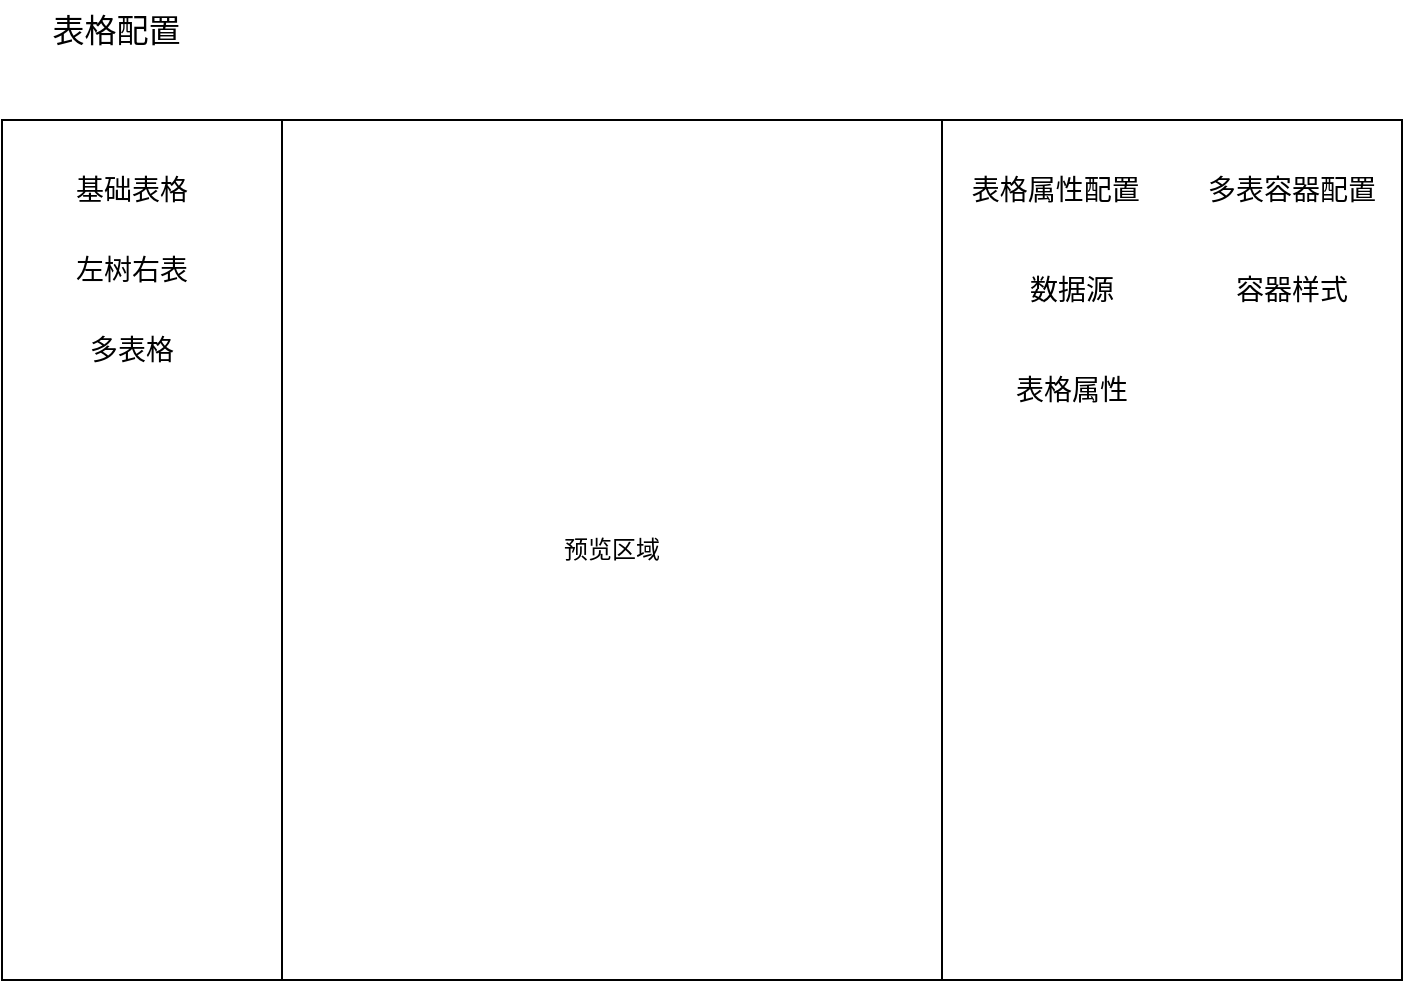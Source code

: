 <mxfile version="24.8.6">
  <diagram name="第 1 页" id="GO4z1VOSectx1QQytoYi">
    <mxGraphModel dx="954" dy="498" grid="1" gridSize="10" guides="1" tooltips="1" connect="1" arrows="1" fold="1" page="1" pageScale="1" pageWidth="827" pageHeight="1169" math="0" shadow="0">
      <root>
        <mxCell id="0" />
        <mxCell id="1" parent="0" />
        <mxCell id="UsQ-dz7IewnTj5VZ0Gpj-10" value="" style="rounded=0;whiteSpace=wrap;html=1;" vertex="1" parent="1">
          <mxGeometry x="250" y="150" width="660" height="430" as="geometry" />
        </mxCell>
        <mxCell id="UsQ-dz7IewnTj5VZ0Gpj-13" value="&amp;nbsp;表格配置" style="text;strokeColor=none;align=center;fillColor=none;html=1;verticalAlign=middle;whiteSpace=wrap;rounded=0;fontSize=16;" vertex="1" parent="1">
          <mxGeometry x="210" y="90" width="110" height="30" as="geometry" />
        </mxCell>
        <mxCell id="UsQ-dz7IewnTj5VZ0Gpj-14" value="" style="rounded=0;whiteSpace=wrap;html=1;" vertex="1" parent="1">
          <mxGeometry x="210" y="150" width="140" height="430" as="geometry" />
        </mxCell>
        <mxCell id="UsQ-dz7IewnTj5VZ0Gpj-15" value="基础表格" style="text;strokeColor=none;align=center;fillColor=none;html=1;verticalAlign=middle;whiteSpace=wrap;rounded=0;fontSize=14;" vertex="1" parent="1">
          <mxGeometry x="220" y="170" width="110" height="30" as="geometry" />
        </mxCell>
        <mxCell id="UsQ-dz7IewnTj5VZ0Gpj-16" value="左树右表" style="text;strokeColor=none;align=center;fillColor=none;html=1;verticalAlign=middle;whiteSpace=wrap;rounded=0;fontSize=14;" vertex="1" parent="1">
          <mxGeometry x="220" y="210" width="110" height="30" as="geometry" />
        </mxCell>
        <mxCell id="UsQ-dz7IewnTj5VZ0Gpj-17" value="多表格" style="text;strokeColor=none;align=center;fillColor=none;html=1;verticalAlign=middle;whiteSpace=wrap;rounded=0;fontSize=14;" vertex="1" parent="1">
          <mxGeometry x="220" y="250" width="110" height="30" as="geometry" />
        </mxCell>
        <mxCell id="UsQ-dz7IewnTj5VZ0Gpj-18" value="预览区域" style="rounded=0;whiteSpace=wrap;html=1;" vertex="1" parent="1">
          <mxGeometry x="350" y="150" width="330" height="430" as="geometry" />
        </mxCell>
        <mxCell id="UsQ-dz7IewnTj5VZ0Gpj-19" value="&amp;nbsp;表格属性配置" style="text;strokeColor=none;align=center;fillColor=none;html=1;verticalAlign=middle;whiteSpace=wrap;rounded=0;fontSize=14;" vertex="1" parent="1">
          <mxGeometry x="680" y="170" width="110" height="30" as="geometry" />
        </mxCell>
        <mxCell id="UsQ-dz7IewnTj5VZ0Gpj-20" value="多表容器配置" style="text;strokeColor=none;align=center;fillColor=none;html=1;verticalAlign=middle;whiteSpace=wrap;rounded=0;fontSize=14;" vertex="1" parent="1">
          <mxGeometry x="800" y="170" width="110" height="30" as="geometry" />
        </mxCell>
        <mxCell id="UsQ-dz7IewnTj5VZ0Gpj-21" value="数据源" style="text;strokeColor=none;align=center;fillColor=none;html=1;verticalAlign=middle;whiteSpace=wrap;rounded=0;fontSize=14;" vertex="1" parent="1">
          <mxGeometry x="690" y="220" width="110" height="30" as="geometry" />
        </mxCell>
        <mxCell id="UsQ-dz7IewnTj5VZ0Gpj-22" value="表格属性" style="text;strokeColor=none;align=center;fillColor=none;html=1;verticalAlign=middle;whiteSpace=wrap;rounded=0;fontSize=14;" vertex="1" parent="1">
          <mxGeometry x="690" y="270" width="110" height="30" as="geometry" />
        </mxCell>
        <mxCell id="UsQ-dz7IewnTj5VZ0Gpj-23" value="容器样式" style="text;strokeColor=none;align=center;fillColor=none;html=1;verticalAlign=middle;whiteSpace=wrap;rounded=0;fontSize=14;" vertex="1" parent="1">
          <mxGeometry x="800" y="220" width="110" height="30" as="geometry" />
        </mxCell>
      </root>
    </mxGraphModel>
  </diagram>
</mxfile>
